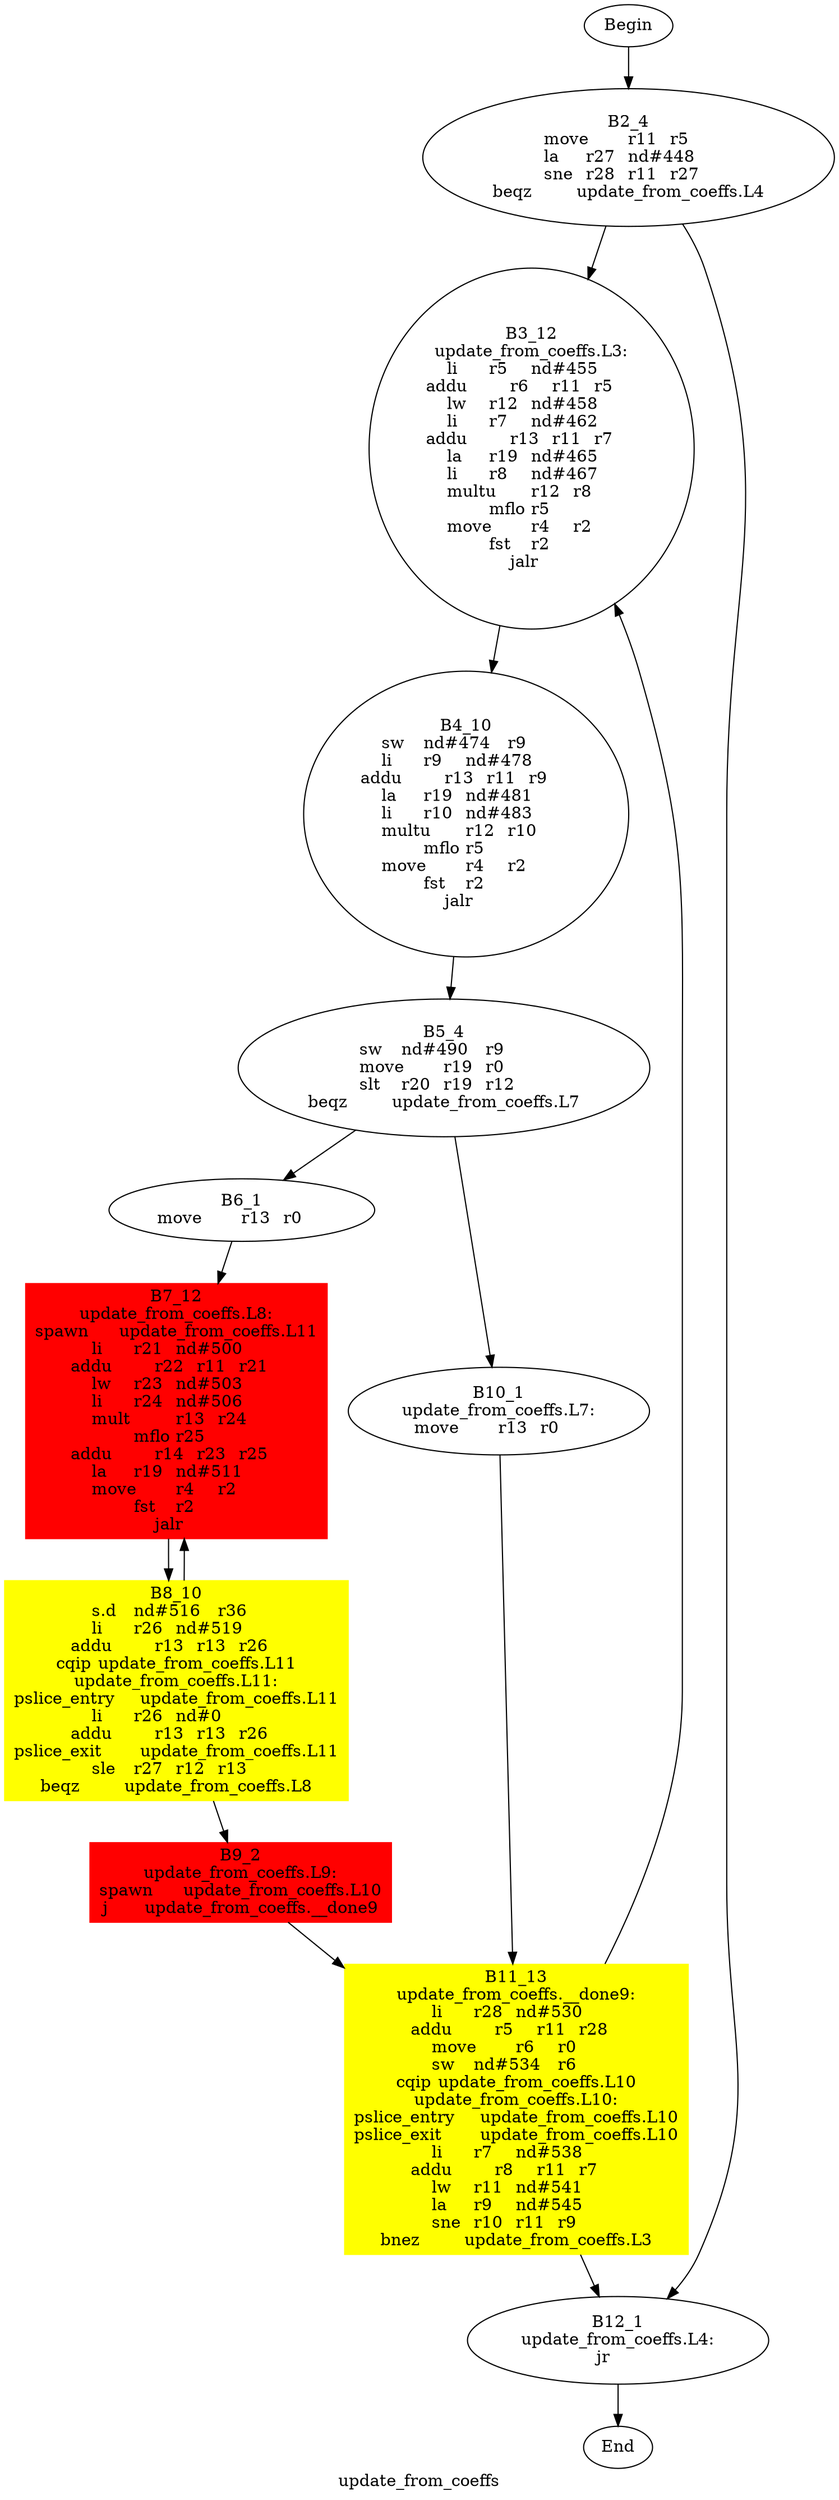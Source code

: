 digraph G{
	label = "update_from_coeffs"	style = "dashed";
	color = purple;
	Node0 [label = "Begin"];
	Node0 -> {Node2 }
	Node1 [label = "End"];
	Node1 -> {}
	Node2 [label = "B2_4\nmove	r11	r5	\nla	r27	nd#448	\nsne	r28	r11	r27	\nbeqz	update_from_coeffs.L4\n"];
	Node2 -> {Node3 Node12 }
	Node3 [label = "B3_12\nupdate_from_coeffs.L3:\nli	r5	nd#455	\naddu	r6	r11	r5	\nlw	r12	nd#458	\nli	r7	nd#462	\naddu	r13	r11	r7	\nla	r19	nd#465	\nli	r8	nd#467	\nmultu	r12	r8	\nmflo	r5	\nmove	r4	r2	\nfst	r2	\njalr	\n"];
	Node3 -> {Node4 }
	Node4 [label = "B4_10\nsw	nd#474	r9	\nli	r9	nd#478	\naddu	r13	r11	r9	\nla	r19	nd#481	\nli	r10	nd#483	\nmultu	r12	r10	\nmflo	r5	\nmove	r4	r2	\nfst	r2	\njalr	\n"];
	Node4 -> {Node5 }
	Node5 [label = "B5_4\nsw	nd#490	r9	\nmove	r19	r0	\nslt	r20	r19	r12	\nbeqz	update_from_coeffs.L7\n"];
	Node5 -> {Node6 Node10 }
	Node6 [label = "B6_1\nmove	r13	r0	\n"];
	Node6 -> {Node7 }
	Node7 [label = "B7_12\nupdate_from_coeffs.L8:\nspawn	update_from_coeffs.L11\nli	r21	nd#500	\naddu	r22	r11	r21	\nlw	r23	nd#503	\nli	r24	nd#506	\nmult	r13	r24	\nmflo	r25	\naddu	r14	r23	r25	\nla	r19	nd#511	\nmove	r4	r2	\nfst	r2	\njalr	\n"];
	Node7 -> {Node8 }
	Node8 [label = "B8_10\ns.d	nd#516	r36	\nli	r26	nd#519	\naddu	r13	r13	r26	\ncqip	update_from_coeffs.L11\nupdate_from_coeffs.L11:\npslice_entry	update_from_coeffs.L11\nli	r26	nd#0	\naddu	r13	r13	r26	\npslice_exit	update_from_coeffs.L11\nsle	r27	r12	r13	\nbeqz	update_from_coeffs.L8\n"];
	Node8 -> {Node9 Node7 }
	Node9 [label = "B9_2\nupdate_from_coeffs.L9:\nspawn	update_from_coeffs.L10\nj	update_from_coeffs.__done9\n"];
	Node9 -> {Node11 }
	Node10 [label = "B10_1\nupdate_from_coeffs.L7:\nmove	r13	r0	\n"];
	Node10 -> {Node11 }
	Node11 [label = "B11_13\nupdate_from_coeffs.__done9:\nli	r28	nd#530	\naddu	r5	r11	r28	\nmove	r6	r0	\nsw	nd#534	r6	\ncqip	update_from_coeffs.L10\nupdate_from_coeffs.L10:\npslice_entry	update_from_coeffs.L10\npslice_exit	update_from_coeffs.L10\nli	r7	nd#538	\naddu	r8	r11	r7	\nlw	r11	nd#541	\nla	r9	nd#545	\nsne	r10	r11	r9	\nbnez	update_from_coeffs.L3\n"];
	Node11 -> {Node12 Node3 }
	Node12 [label = "B12_1\nupdate_from_coeffs.L4:\njr	\n"];
	Node12 -> {Node1 }
	Node7 [shape = box ,style=filled ,color=red];
	Node9 [shape = box ,style=filled ,color=red];
	Node8 [shape = polygon ,style=filled ,color=yellow];
	Node11 [shape = polygon ,style=filled ,color=yellow];
}
